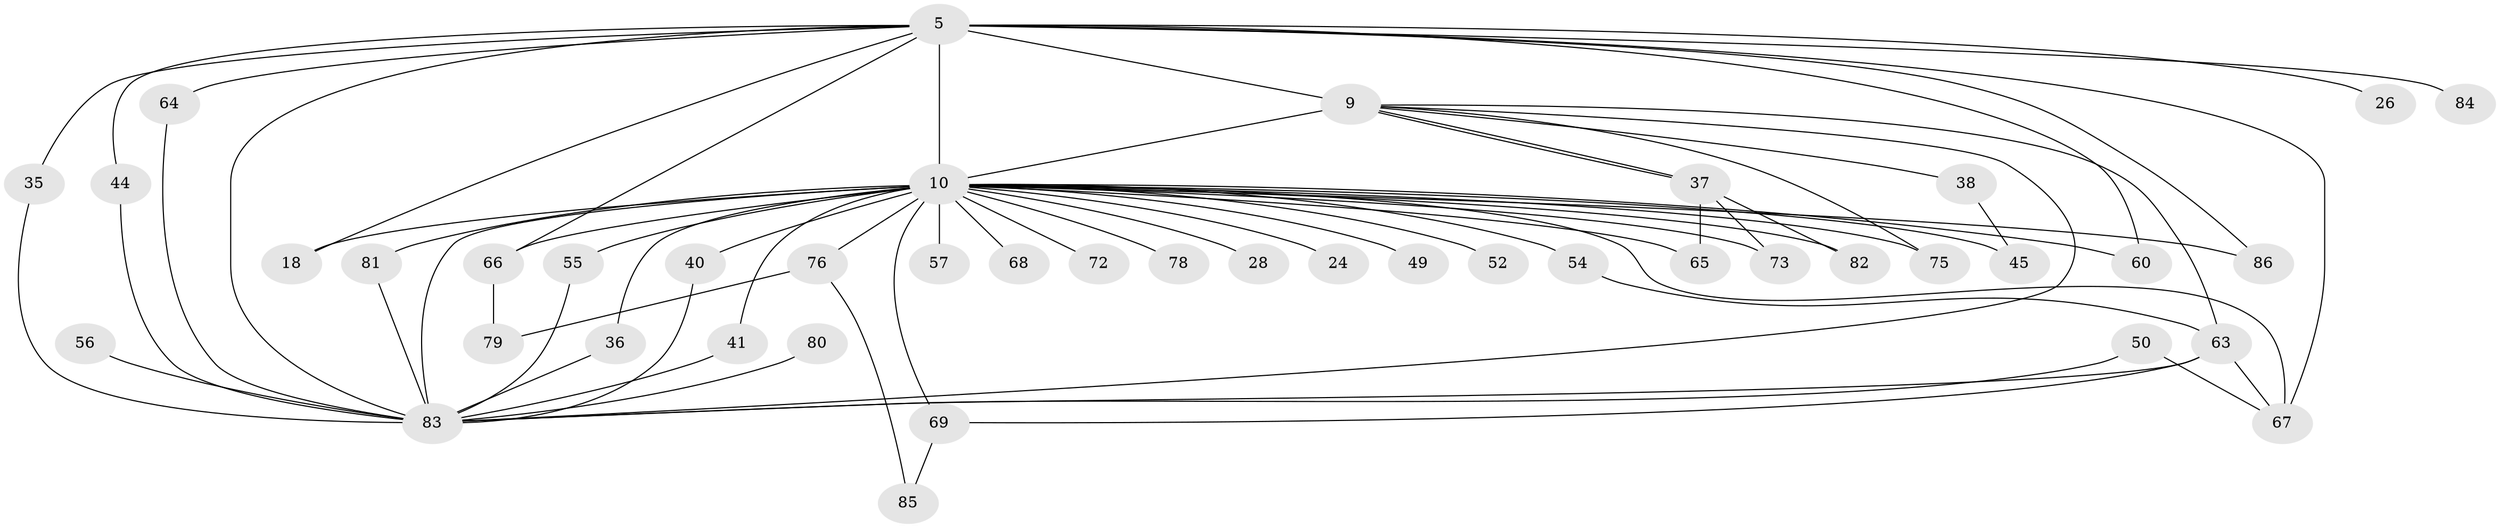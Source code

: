 // original degree distribution, {16: 0.011627906976744186, 17: 0.023255813953488372, 28: 0.023255813953488372, 15: 0.011627906976744186, 14: 0.011627906976744186, 20: 0.011627906976744186, 12: 0.011627906976744186, 26: 0.011627906976744186, 5: 0.046511627906976744, 4: 0.08139534883720931, 3: 0.16279069767441862, 2: 0.5697674418604651, 6: 0.011627906976744186, 7: 0.011627906976744186}
// Generated by graph-tools (version 1.1) at 2025/45/03/09/25 04:45:31]
// undirected, 43 vertices, 71 edges
graph export_dot {
graph [start="1"]
  node [color=gray90,style=filled];
  5 [super="+4"];
  9 [super="+7"];
  10 [super="+6+8"];
  18;
  24;
  26;
  28;
  35;
  36;
  37;
  38;
  40 [super="+33"];
  41;
  44;
  45 [super="+23"];
  49;
  50;
  52;
  54 [super="+51"];
  55 [super="+20"];
  56;
  57;
  60;
  63 [super="+61"];
  64;
  65 [super="+58"];
  66 [super="+62"];
  67 [super="+53"];
  68;
  69 [super="+39+32"];
  72;
  73 [super="+59"];
  75;
  76 [super="+29"];
  78;
  79;
  80;
  81 [super="+74"];
  82 [super="+77"];
  83 [super="+48+2+22+16+21+71"];
  84;
  85;
  86;
  5 -- 9 [weight=4];
  5 -- 10 [weight=8];
  5 -- 18;
  5 -- 26 [weight=2];
  5 -- 35;
  5 -- 44;
  5 -- 60;
  5 -- 64;
  5 -- 84 [weight=2];
  5 -- 86;
  5 -- 66;
  5 -- 83 [weight=5];
  5 -- 67 [weight=2];
  9 -- 10 [weight=8];
  9 -- 37;
  9 -- 37;
  9 -- 38;
  9 -- 75;
  9 -- 83 [weight=7];
  9 -- 63;
  10 -- 24 [weight=2];
  10 -- 49 [weight=2];
  10 -- 67 [weight=2];
  10 -- 69 [weight=4];
  10 -- 72 [weight=2];
  10 -- 78 [weight=2];
  10 -- 86;
  10 -- 65 [weight=2];
  10 -- 75;
  10 -- 28 [weight=2];
  10 -- 40 [weight=2];
  10 -- 57 [weight=2];
  10 -- 45 [weight=3];
  10 -- 81 [weight=4];
  10 -- 83 [weight=20];
  10 -- 54 [weight=2];
  10 -- 66 [weight=2];
  10 -- 68 [weight=2];
  10 -- 73 [weight=2];
  10 -- 76 [weight=3];
  10 -- 18;
  10 -- 82 [weight=2];
  10 -- 36;
  10 -- 41;
  10 -- 52 [weight=2];
  10 -- 55 [weight=3];
  10 -- 60;
  35 -- 83;
  36 -- 83;
  37 -- 65;
  37 -- 73;
  37 -- 82;
  38 -- 45;
  40 -- 83;
  41 -- 83;
  44 -- 83;
  50 -- 83;
  50 -- 67;
  54 -- 63;
  55 -- 83;
  56 -- 83;
  63 -- 67 [weight=2];
  63 -- 83;
  63 -- 69;
  64 -- 83;
  66 -- 79;
  69 -- 85;
  76 -- 85;
  76 -- 79;
  80 -- 83 [weight=2];
  81 -- 83;
}

